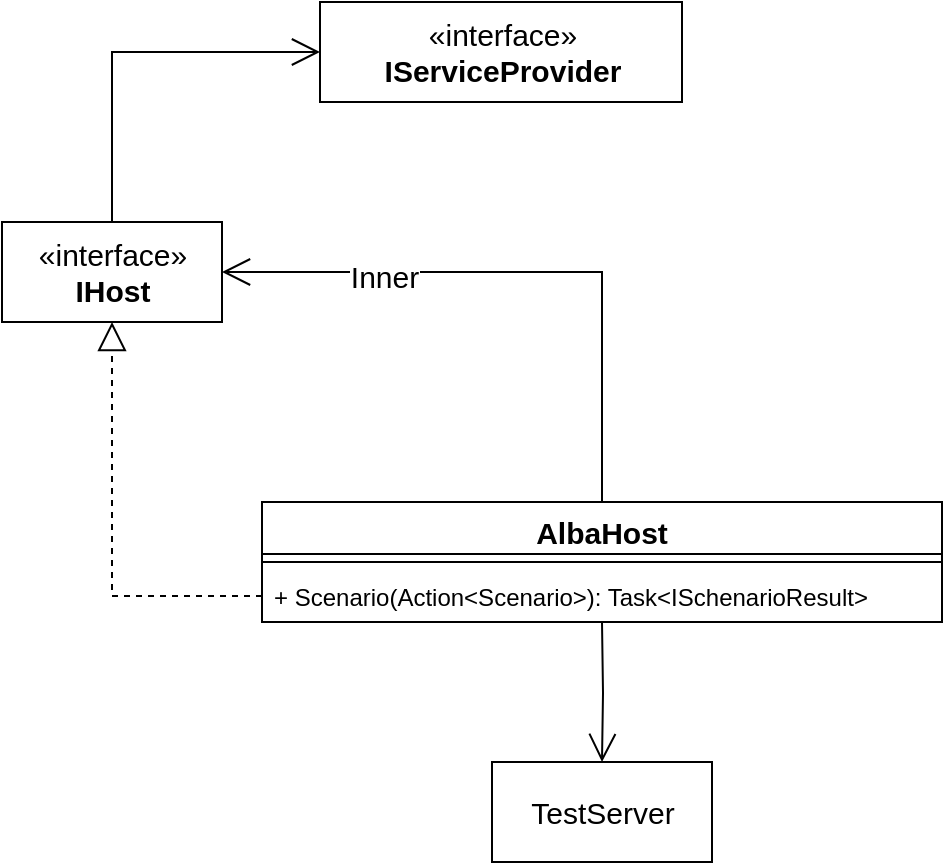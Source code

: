 <mxfile version="15.4.3" type="device"><diagram id="C5RBs43oDa-KdzZeNtuy" name="Page-1"><mxGraphModel dx="1186" dy="763" grid="1" gridSize="10" guides="1" tooltips="1" connect="1" arrows="1" fold="1" page="1" pageScale="1" pageWidth="827" pageHeight="1169" math="0" shadow="0"><root><mxCell id="WIyWlLk6GJQsqaUBKTNV-0"/><mxCell id="WIyWlLk6GJQsqaUBKTNV-1" parent="WIyWlLk6GJQsqaUBKTNV-0"/><mxCell id="yzL6hatK78Dots68Mfd6-0" value="&lt;font style=&quot;font-size: 15px&quot;&gt;«interface»&lt;br&gt;&lt;b&gt;IHost&lt;/b&gt;&lt;/font&gt;" style="html=1;" vertex="1" parent="WIyWlLk6GJQsqaUBKTNV-1"><mxGeometry x="200" y="210" width="110" height="50" as="geometry"/></mxCell><mxCell id="yzL6hatK78Dots68Mfd6-1" value="AlbaHost" style="swimlane;fontStyle=1;align=center;verticalAlign=top;childLayout=stackLayout;horizontal=1;startSize=26;horizontalStack=0;resizeParent=1;resizeParentMax=0;resizeLast=0;collapsible=1;marginBottom=0;fontSize=15;" vertex="1" parent="WIyWlLk6GJQsqaUBKTNV-1"><mxGeometry x="330" y="350" width="340" height="60" as="geometry"/></mxCell><mxCell id="yzL6hatK78Dots68Mfd6-3" value="" style="line;strokeWidth=1;fillColor=none;align=left;verticalAlign=middle;spacingTop=-1;spacingLeft=3;spacingRight=3;rotatable=0;labelPosition=right;points=[];portConstraint=eastwest;" vertex="1" parent="yzL6hatK78Dots68Mfd6-1"><mxGeometry y="26" width="340" height="8" as="geometry"/></mxCell><mxCell id="yzL6hatK78Dots68Mfd6-4" value="+ Scenario(Action&lt;Scenario&gt;): Task&lt;ISchenarioResult&gt;" style="text;strokeColor=none;fillColor=none;align=left;verticalAlign=top;spacingLeft=4;spacingRight=4;overflow=hidden;rotatable=0;points=[[0,0.5],[1,0.5]];portConstraint=eastwest;" vertex="1" parent="yzL6hatK78Dots68Mfd6-1"><mxGeometry y="34" width="340" height="26" as="geometry"/></mxCell><mxCell id="yzL6hatK78Dots68Mfd6-6" value="" style="endArrow=block;dashed=1;endFill=0;endSize=12;html=1;rounded=0;edgeStyle=orthogonalEdgeStyle;entryX=0.5;entryY=1;entryDx=0;entryDy=0;exitX=0;exitY=0.5;exitDx=0;exitDy=0;" edge="1" parent="WIyWlLk6GJQsqaUBKTNV-1" source="yzL6hatK78Dots68Mfd6-4" target="yzL6hatK78Dots68Mfd6-0"><mxGeometry width="160" relative="1" as="geometry"><mxPoint x="130" y="450" as="sourcePoint"/><mxPoint x="290" y="450" as="targetPoint"/></mxGeometry></mxCell><mxCell id="yzL6hatK78Dots68Mfd6-8" value="&lt;font style=&quot;font-size: 15px&quot;&gt;TestServer&lt;/font&gt;" style="html=1;" vertex="1" parent="WIyWlLk6GJQsqaUBKTNV-1"><mxGeometry x="445" y="480" width="110" height="50" as="geometry"/></mxCell><mxCell id="yzL6hatK78Dots68Mfd6-9" value="" style="endArrow=open;endFill=1;endSize=12;html=1;rounded=0;edgeStyle=orthogonalEdgeStyle;exitX=0.5;exitY=0;exitDx=0;exitDy=0;entryX=1;entryY=0.5;entryDx=0;entryDy=0;" edge="1" parent="WIyWlLk6GJQsqaUBKTNV-1" source="yzL6hatK78Dots68Mfd6-1" target="yzL6hatK78Dots68Mfd6-0"><mxGeometry width="160" relative="1" as="geometry"><mxPoint x="550" y="210" as="sourcePoint"/><mxPoint x="710" y="210" as="targetPoint"/></mxGeometry></mxCell><mxCell id="yzL6hatK78Dots68Mfd6-10" value="&lt;font style=&quot;font-size: 15px&quot;&gt;Inner&lt;/font&gt;" style="edgeLabel;html=1;align=center;verticalAlign=middle;resizable=0;points=[];" vertex="1" connectable="0" parent="yzL6hatK78Dots68Mfd6-9"><mxGeometry x="0.469" y="2" relative="1" as="geometry"><mxPoint as="offset"/></mxGeometry></mxCell><mxCell id="yzL6hatK78Dots68Mfd6-11" value="" style="endArrow=open;endFill=1;endSize=12;html=1;rounded=0;fontSize=15;edgeStyle=orthogonalEdgeStyle;entryX=0.5;entryY=0;entryDx=0;entryDy=0;" edge="1" parent="WIyWlLk6GJQsqaUBKTNV-1" target="yzL6hatK78Dots68Mfd6-8"><mxGeometry width="160" relative="1" as="geometry"><mxPoint x="500" y="410" as="sourcePoint"/><mxPoint x="610" y="670" as="targetPoint"/></mxGeometry></mxCell><mxCell id="yzL6hatK78Dots68Mfd6-12" value="«interface»&lt;br&gt;&lt;b&gt;IServiceProvider&lt;/b&gt;" style="html=1;fontSize=15;" vertex="1" parent="WIyWlLk6GJQsqaUBKTNV-1"><mxGeometry x="359" y="100" width="181" height="50" as="geometry"/></mxCell><mxCell id="yzL6hatK78Dots68Mfd6-13" value="" style="endArrow=open;endFill=1;endSize=12;html=1;rounded=0;fontSize=15;edgeStyle=orthogonalEdgeStyle;exitX=0.5;exitY=0;exitDx=0;exitDy=0;entryX=0;entryY=0.5;entryDx=0;entryDy=0;" edge="1" parent="WIyWlLk6GJQsqaUBKTNV-1" source="yzL6hatK78Dots68Mfd6-0" target="yzL6hatK78Dots68Mfd6-12"><mxGeometry width="160" relative="1" as="geometry"><mxPoint x="100" y="110" as="sourcePoint"/><mxPoint x="260" y="110" as="targetPoint"/></mxGeometry></mxCell></root></mxGraphModel></diagram></mxfile>
